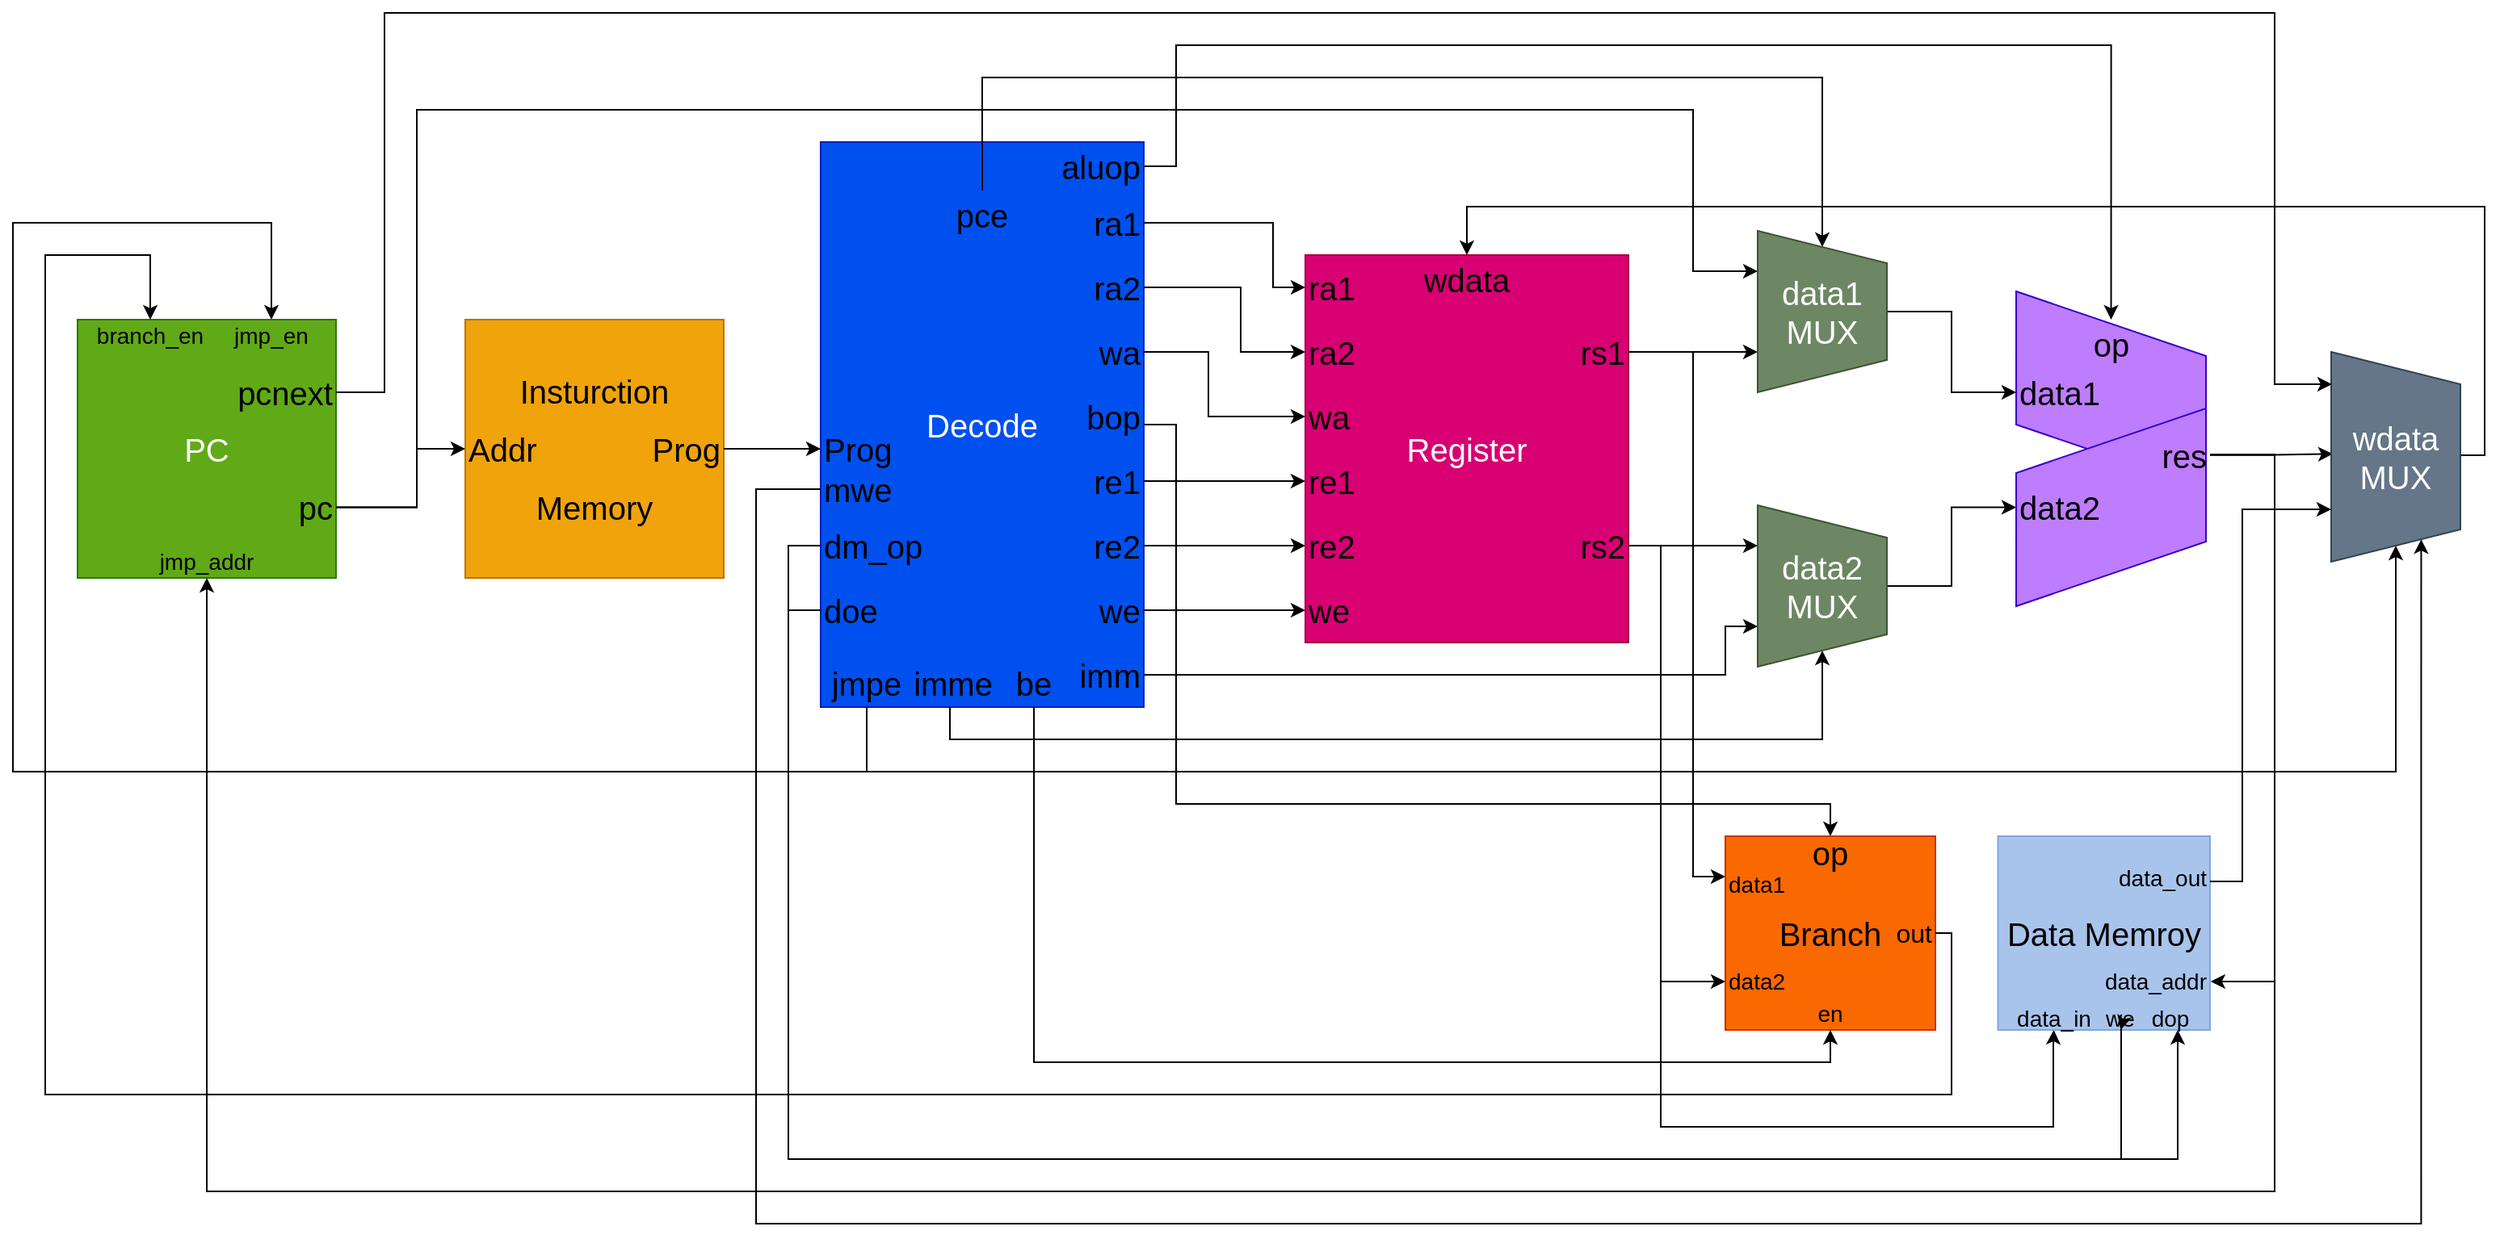 <mxfile version="20.2.3" type="device"><diagram id="uWxy4s3rSL8o_sWEfbQn" name="Page-1"><mxGraphModel dx="2585" dy="1573" grid="1" gridSize="10" guides="1" tooltips="1" connect="1" arrows="1" fold="1" page="1" pageScale="1" pageWidth="1654" pageHeight="1169" math="0" shadow="0"><root><mxCell id="0"/><mxCell id="1" parent="0"/><mxCell id="DsI4-tynYsIXi0B-EyCa-37" value="" style="shape=parallelogram;perimeter=parallelogramPerimeter;whiteSpace=wrap;html=1;fixedSize=1;fontSize=20;rotation=90;size=40.02;flipV=1;flipH=1;fillColor=#BE7DFF;fontColor=#ffffff;strokeColor=#3700CC;" parent="1" vertex="1"><mxGeometry x="1297.5" y="465" width="122.52" height="117.5" as="geometry"/></mxCell><mxCell id="zIoGAZW1AFg1LhvJsN-u-2" style="edgeStyle=orthogonalEdgeStyle;rounded=0;orthogonalLoop=1;jettySize=auto;html=1;entryX=0.5;entryY=0;entryDx=0;entryDy=0;fontSize=14;" parent="1" source="DsI4-tynYsIXi0B-EyCa-2" target="DsI4-tynYsIXi0B-EyCa-87" edge="1"><mxGeometry relative="1" as="geometry"><Array as="points"><mxPoint x="780" y="545"/><mxPoint x="780" y="780"/><mxPoint x="1185" y="780"/></Array></mxGeometry></mxCell><mxCell id="DsI4-tynYsIXi0B-EyCa-2" value="Decode" style="rounded=0;whiteSpace=wrap;html=1;fontSize=20;fillColor=#0050ef;fontColor=#ffffff;strokeColor=#001DBC;" parent="1" vertex="1"><mxGeometry x="560" y="370" width="200" height="350" as="geometry"/></mxCell><mxCell id="DsI4-tynYsIXi0B-EyCa-60" style="edgeStyle=orthogonalEdgeStyle;rounded=0;orthogonalLoop=1;jettySize=auto;html=1;entryX=0.5;entryY=0;entryDx=0;entryDy=0;fontSize=14;" parent="1" source="DsI4-tynYsIXi0B-EyCa-3" target="DsI4-tynYsIXi0B-EyCa-47" edge="1"><mxGeometry relative="1" as="geometry"><Array as="points"><mxPoint x="588" y="760"/><mxPoint x="60" y="760"/><mxPoint x="60" y="420"/><mxPoint x="220" y="420"/></Array></mxGeometry></mxCell><mxCell id="DsI4-tynYsIXi0B-EyCa-109" style="edgeStyle=orthogonalEdgeStyle;rounded=0;orthogonalLoop=1;jettySize=auto;html=1;entryX=1;entryY=0.5;entryDx=0;entryDy=0;fontSize=16;fontColor=#000000;" parent="1" source="DsI4-tynYsIXi0B-EyCa-3" target="DsI4-tynYsIXi0B-EyCa-91" edge="1"><mxGeometry relative="1" as="geometry"><Array as="points"><mxPoint x="588" y="760"/><mxPoint x="1535" y="760"/></Array></mxGeometry></mxCell><mxCell id="DsI4-tynYsIXi0B-EyCa-3" value="jmpe" style="text;html=1;strokeColor=none;fillColor=none;align=center;verticalAlign=middle;whiteSpace=wrap;rounded=0;fontSize=20;" parent="1" vertex="1"><mxGeometry x="560" y="690" width="57" height="30" as="geometry"/></mxCell><mxCell id="DsI4-tynYsIXi0B-EyCa-61" style="edgeStyle=orthogonalEdgeStyle;rounded=0;orthogonalLoop=1;jettySize=auto;html=1;entryX=0;entryY=0.5;entryDx=0;entryDy=0;fontSize=14;fontColor=#000000;" parent="1" source="DsI4-tynYsIXi0B-EyCa-4" target="DsI4-tynYsIXi0B-EyCa-25" edge="1"><mxGeometry relative="1" as="geometry"><Array as="points"><mxPoint x="660" y="330"/><mxPoint x="1180" y="330"/></Array></mxGeometry></mxCell><mxCell id="DsI4-tynYsIXi0B-EyCa-4" value="pce" style="text;html=1;strokeColor=none;fillColor=none;align=center;verticalAlign=middle;whiteSpace=wrap;rounded=0;fontSize=20;" parent="1" vertex="1"><mxGeometry x="637" y="400" width="46" height="30" as="geometry"/></mxCell><mxCell id="DsI4-tynYsIXi0B-EyCa-68" style="edgeStyle=orthogonalEdgeStyle;rounded=0;orthogonalLoop=1;jettySize=auto;html=1;entryX=0;entryY=0.5;entryDx=0;entryDy=0;fontSize=14;fontColor=#000000;" parent="1" source="DsI4-tynYsIXi0B-EyCa-5" target="DsI4-tynYsIXi0B-EyCa-16" edge="1"><mxGeometry relative="1" as="geometry"><Array as="points"><mxPoint x="840" y="420"/><mxPoint x="840" y="460"/></Array></mxGeometry></mxCell><mxCell id="DsI4-tynYsIXi0B-EyCa-5" value="ra1" style="text;html=1;strokeColor=none;fillColor=none;align=right;verticalAlign=middle;whiteSpace=wrap;rounded=0;fontSize=20;" parent="1" vertex="1"><mxGeometry x="700" y="405" width="60" height="30" as="geometry"/></mxCell><mxCell id="DsI4-tynYsIXi0B-EyCa-69" style="edgeStyle=orthogonalEdgeStyle;rounded=0;orthogonalLoop=1;jettySize=auto;html=1;entryX=0;entryY=0.5;entryDx=0;entryDy=0;fontSize=14;fontColor=#000000;" parent="1" source="DsI4-tynYsIXi0B-EyCa-6" target="DsI4-tynYsIXi0B-EyCa-17" edge="1"><mxGeometry relative="1" as="geometry"><Array as="points"><mxPoint x="820" y="460"/><mxPoint x="820" y="500"/></Array></mxGeometry></mxCell><mxCell id="DsI4-tynYsIXi0B-EyCa-6" value="ra2" style="text;html=1;strokeColor=none;fillColor=none;align=right;verticalAlign=middle;whiteSpace=wrap;rounded=0;fontSize=20;" parent="1" vertex="1"><mxGeometry x="700" y="445" width="60" height="30" as="geometry"/></mxCell><mxCell id="DsI4-tynYsIXi0B-EyCa-70" style="edgeStyle=orthogonalEdgeStyle;rounded=0;orthogonalLoop=1;jettySize=auto;html=1;entryX=0;entryY=0.5;entryDx=0;entryDy=0;fontSize=14;fontColor=#000000;" parent="1" source="DsI4-tynYsIXi0B-EyCa-7" target="DsI4-tynYsIXi0B-EyCa-18" edge="1"><mxGeometry relative="1" as="geometry"><Array as="points"><mxPoint x="800" y="500"/><mxPoint x="800" y="540"/></Array></mxGeometry></mxCell><mxCell id="DsI4-tynYsIXi0B-EyCa-7" value="wa" style="text;html=1;strokeColor=none;fillColor=none;align=right;verticalAlign=middle;whiteSpace=wrap;rounded=0;fontSize=20;" parent="1" vertex="1"><mxGeometry x="700" y="485" width="60" height="30" as="geometry"/></mxCell><mxCell id="DsI4-tynYsIXi0B-EyCa-78" style="edgeStyle=orthogonalEdgeStyle;rounded=0;orthogonalLoop=1;jettySize=auto;html=1;entryX=0.5;entryY=0;entryDx=0;entryDy=0;fontSize=14;fontColor=#000000;exitX=1;exitY=0.5;exitDx=0;exitDy=0;" parent="1" source="DsI4-tynYsIXi0B-EyCa-8" target="DsI4-tynYsIXi0B-EyCa-38" edge="1"><mxGeometry relative="1" as="geometry"><Array as="points"><mxPoint x="780" y="385"/><mxPoint x="780" y="310"/><mxPoint x="1359" y="310"/></Array></mxGeometry></mxCell><mxCell id="DsI4-tynYsIXi0B-EyCa-8" value="aluop" style="text;html=1;strokeColor=none;fillColor=none;align=right;verticalAlign=middle;whiteSpace=wrap;rounded=0;fontSize=20;" parent="1" vertex="1"><mxGeometry x="700" y="370" width="60" height="30" as="geometry"/></mxCell><mxCell id="DsI4-tynYsIXi0B-EyCa-71" style="edgeStyle=orthogonalEdgeStyle;rounded=0;orthogonalLoop=1;jettySize=auto;html=1;fontSize=14;fontColor=#000000;" parent="1" source="DsI4-tynYsIXi0B-EyCa-9" target="DsI4-tynYsIXi0B-EyCa-19" edge="1"><mxGeometry relative="1" as="geometry"/></mxCell><mxCell id="DsI4-tynYsIXi0B-EyCa-9" value="re1" style="text;html=1;strokeColor=none;fillColor=none;align=right;verticalAlign=middle;whiteSpace=wrap;rounded=0;fontSize=20;" parent="1" vertex="1"><mxGeometry x="700" y="565" width="60" height="30" as="geometry"/></mxCell><mxCell id="DsI4-tynYsIXi0B-EyCa-72" style="edgeStyle=orthogonalEdgeStyle;rounded=0;orthogonalLoop=1;jettySize=auto;html=1;fontSize=14;fontColor=#000000;" parent="1" source="DsI4-tynYsIXi0B-EyCa-10" target="DsI4-tynYsIXi0B-EyCa-20" edge="1"><mxGeometry relative="1" as="geometry"/></mxCell><mxCell id="DsI4-tynYsIXi0B-EyCa-10" value="re2" style="text;html=1;strokeColor=none;fillColor=none;align=right;verticalAlign=middle;whiteSpace=wrap;rounded=0;fontSize=20;" parent="1" vertex="1"><mxGeometry x="700" y="605" width="60" height="30" as="geometry"/></mxCell><mxCell id="DsI4-tynYsIXi0B-EyCa-73" style="edgeStyle=orthogonalEdgeStyle;rounded=0;orthogonalLoop=1;jettySize=auto;html=1;entryX=0;entryY=0.5;entryDx=0;entryDy=0;fontSize=14;fontColor=#000000;" parent="1" source="DsI4-tynYsIXi0B-EyCa-11" target="DsI4-tynYsIXi0B-EyCa-21" edge="1"><mxGeometry relative="1" as="geometry"/></mxCell><mxCell id="DsI4-tynYsIXi0B-EyCa-11" value="we" style="text;html=1;strokeColor=none;fillColor=none;align=right;verticalAlign=middle;whiteSpace=wrap;rounded=0;fontSize=20;" parent="1" vertex="1"><mxGeometry x="700" y="645" width="60" height="30" as="geometry"/></mxCell><mxCell id="DsI4-tynYsIXi0B-EyCa-75" style="edgeStyle=orthogonalEdgeStyle;rounded=0;orthogonalLoop=1;jettySize=auto;html=1;entryX=0.75;entryY=1;entryDx=0;entryDy=0;fontSize=14;fontColor=#000000;" parent="1" source="DsI4-tynYsIXi0B-EyCa-12" target="DsI4-tynYsIXi0B-EyCa-28" edge="1"><mxGeometry relative="1" as="geometry"><Array as="points"><mxPoint x="1120" y="700"/><mxPoint x="1120" y="670"/></Array></mxGeometry></mxCell><mxCell id="DsI4-tynYsIXi0B-EyCa-12" value="imm" style="text;html=1;strokeColor=none;fillColor=none;align=right;verticalAlign=middle;whiteSpace=wrap;rounded=0;fontSize=20;" parent="1" vertex="1"><mxGeometry x="700" y="685" width="60" height="30" as="geometry"/></mxCell><mxCell id="DsI4-tynYsIXi0B-EyCa-74" style="edgeStyle=orthogonalEdgeStyle;rounded=0;orthogonalLoop=1;jettySize=auto;html=1;entryX=1;entryY=0.5;entryDx=0;entryDy=0;fontSize=14;fontColor=#000000;" parent="1" source="DsI4-tynYsIXi0B-EyCa-13" target="DsI4-tynYsIXi0B-EyCa-28" edge="1"><mxGeometry relative="1" as="geometry"><Array as="points"><mxPoint x="640" y="740"/><mxPoint x="1180" y="740"/></Array></mxGeometry></mxCell><mxCell id="DsI4-tynYsIXi0B-EyCa-13" value="imme" style="text;html=1;strokeColor=none;fillColor=none;align=center;verticalAlign=middle;whiteSpace=wrap;rounded=0;fontSize=20;" parent="1" vertex="1"><mxGeometry x="617" y="690" width="50" height="30" as="geometry"/></mxCell><mxCell id="DsI4-tynYsIXi0B-EyCa-14" value="Register" style="rounded=0;whiteSpace=wrap;html=1;fontSize=20;fillColor=#d80073;fontColor=#ffffff;strokeColor=#A50040;" parent="1" vertex="1"><mxGeometry x="860" y="440" width="200" height="240" as="geometry"/></mxCell><mxCell id="DsI4-tynYsIXi0B-EyCa-16" value="ra1" style="text;html=1;strokeColor=none;fillColor=none;align=left;verticalAlign=middle;whiteSpace=wrap;rounded=0;fontSize=20;" parent="1" vertex="1"><mxGeometry x="860" y="445" width="60" height="30" as="geometry"/></mxCell><mxCell id="DsI4-tynYsIXi0B-EyCa-17" value="ra2" style="text;html=1;strokeColor=none;fillColor=none;align=left;verticalAlign=middle;whiteSpace=wrap;rounded=0;fontSize=20;" parent="1" vertex="1"><mxGeometry x="860" y="485" width="60" height="30" as="geometry"/></mxCell><mxCell id="DsI4-tynYsIXi0B-EyCa-18" value="wa" style="text;html=1;strokeColor=none;fillColor=none;align=left;verticalAlign=middle;whiteSpace=wrap;rounded=0;fontSize=20;" parent="1" vertex="1"><mxGeometry x="860" y="525" width="60" height="30" as="geometry"/></mxCell><mxCell id="DsI4-tynYsIXi0B-EyCa-19" value="re1" style="text;html=1;strokeColor=none;fillColor=none;align=left;verticalAlign=middle;whiteSpace=wrap;rounded=0;fontSize=20;" parent="1" vertex="1"><mxGeometry x="860" y="565" width="60" height="30" as="geometry"/></mxCell><mxCell id="DsI4-tynYsIXi0B-EyCa-20" value="re2" style="text;html=1;strokeColor=none;fillColor=none;align=left;verticalAlign=middle;whiteSpace=wrap;rounded=0;fontSize=20;" parent="1" vertex="1"><mxGeometry x="860" y="605" width="60" height="30" as="geometry"/></mxCell><mxCell id="DsI4-tynYsIXi0B-EyCa-21" value="we" style="text;html=1;strokeColor=none;fillColor=none;align=left;verticalAlign=middle;whiteSpace=wrap;rounded=0;fontSize=20;" parent="1" vertex="1"><mxGeometry x="860" y="645" width="60" height="30" as="geometry"/></mxCell><mxCell id="DsI4-tynYsIXi0B-EyCa-22" value="wdata" style="text;html=1;strokeColor=none;fillColor=none;align=center;verticalAlign=middle;whiteSpace=wrap;rounded=0;fontSize=20;" parent="1" vertex="1"><mxGeometry x="930" y="440" width="60" height="30" as="geometry"/></mxCell><mxCell id="DsI4-tynYsIXi0B-EyCa-65" style="edgeStyle=orthogonalEdgeStyle;rounded=0;orthogonalLoop=1;jettySize=auto;html=1;entryX=0.75;entryY=1;entryDx=0;entryDy=0;fontSize=14;fontColor=#000000;" parent="1" source="DsI4-tynYsIXi0B-EyCa-23" target="DsI4-tynYsIXi0B-EyCa-25" edge="1"><mxGeometry relative="1" as="geometry"/></mxCell><mxCell id="DsI4-tynYsIXi0B-EyCa-103" style="edgeStyle=orthogonalEdgeStyle;rounded=0;orthogonalLoop=1;jettySize=auto;html=1;entryX=0;entryY=0.25;entryDx=0;entryDy=0;fontSize=14;fontColor=#000000;" parent="1" source="DsI4-tynYsIXi0B-EyCa-23" target="DsI4-tynYsIXi0B-EyCa-81" edge="1"><mxGeometry relative="1" as="geometry"><Array as="points"><mxPoint x="1100" y="500"/><mxPoint x="1100" y="825"/></Array></mxGeometry></mxCell><mxCell id="DsI4-tynYsIXi0B-EyCa-23" value="rs1" style="text;html=1;strokeColor=none;fillColor=none;align=right;verticalAlign=middle;whiteSpace=wrap;rounded=0;fontSize=20;" parent="1" vertex="1"><mxGeometry x="1000" y="485" width="60" height="30" as="geometry"/></mxCell><mxCell id="DsI4-tynYsIXi0B-EyCa-63" style="edgeStyle=orthogonalEdgeStyle;rounded=0;orthogonalLoop=1;jettySize=auto;html=1;entryX=0.25;entryY=1;entryDx=0;entryDy=0;fontSize=14;fontColor=#000000;" parent="1" source="DsI4-tynYsIXi0B-EyCa-24" target="DsI4-tynYsIXi0B-EyCa-28" edge="1"><mxGeometry relative="1" as="geometry"/></mxCell><mxCell id="DsI4-tynYsIXi0B-EyCa-104" style="edgeStyle=orthogonalEdgeStyle;rounded=0;orthogonalLoop=1;jettySize=auto;html=1;entryX=0;entryY=0.5;entryDx=0;entryDy=0;fontSize=14;fontColor=#000000;" parent="1" source="DsI4-tynYsIXi0B-EyCa-24" target="DsI4-tynYsIXi0B-EyCa-82" edge="1"><mxGeometry relative="1" as="geometry"><Array as="points"><mxPoint x="1080" y="620"/><mxPoint x="1080" y="890"/></Array></mxGeometry></mxCell><mxCell id="2jn_o0GaZflMSWUqtk4P-14" style="edgeStyle=orthogonalEdgeStyle;rounded=0;orthogonalLoop=1;jettySize=auto;html=1;entryX=0.5;entryY=1;entryDx=0;entryDy=0;" edge="1" parent="1" source="DsI4-tynYsIXi0B-EyCa-24" target="2jn_o0GaZflMSWUqtk4P-6"><mxGeometry relative="1" as="geometry"><Array as="points"><mxPoint x="1080" y="620"/><mxPoint x="1080" y="980"/><mxPoint x="1323" y="980"/><mxPoint x="1323" y="930"/><mxPoint x="1323" y="930"/></Array></mxGeometry></mxCell><mxCell id="DsI4-tynYsIXi0B-EyCa-24" value="rs2" style="text;html=1;strokeColor=none;fillColor=none;align=right;verticalAlign=middle;whiteSpace=wrap;rounded=0;fontSize=20;" parent="1" vertex="1"><mxGeometry x="1000" y="605" width="60" height="30" as="geometry"/></mxCell><mxCell id="DsI4-tynYsIXi0B-EyCa-76" style="edgeStyle=orthogonalEdgeStyle;rounded=0;orthogonalLoop=1;jettySize=auto;html=1;fontSize=14;fontColor=#000000;" parent="1" source="DsI4-tynYsIXi0B-EyCa-25" target="DsI4-tynYsIXi0B-EyCa-35" edge="1"><mxGeometry relative="1" as="geometry"/></mxCell><mxCell id="DsI4-tynYsIXi0B-EyCa-25" value="data1&lt;br&gt;MUX" style="shape=trapezoid;perimeter=trapezoidPerimeter;whiteSpace=wrap;html=1;fixedSize=1;fontSize=20;rotation=90;horizontal=0;fillColor=#6d8764;fontColor=#ffffff;strokeColor=#3A5431;" parent="1" vertex="1"><mxGeometry x="1130" y="435" width="100" height="80" as="geometry"/></mxCell><mxCell id="DsI4-tynYsIXi0B-EyCa-77" style="edgeStyle=orthogonalEdgeStyle;rounded=0;orthogonalLoop=1;jettySize=auto;html=1;fontSize=14;fontColor=#000000;" parent="1" source="DsI4-tynYsIXi0B-EyCa-28" target="DsI4-tynYsIXi0B-EyCa-36" edge="1"><mxGeometry relative="1" as="geometry"/></mxCell><mxCell id="DsI4-tynYsIXi0B-EyCa-28" value="data2&lt;br&gt;MUX" style="shape=trapezoid;perimeter=trapezoidPerimeter;whiteSpace=wrap;html=1;fixedSize=1;fontSize=20;rotation=90;horizontal=0;fillColor=#6d8764;fontColor=#ffffff;strokeColor=#3A5431;" parent="1" vertex="1"><mxGeometry x="1130" y="605" width="100" height="80" as="geometry"/></mxCell><mxCell id="DsI4-tynYsIXi0B-EyCa-32" value="" style="shape=parallelogram;perimeter=parallelogramPerimeter;whiteSpace=wrap;html=1;fixedSize=1;fontSize=20;rotation=90;size=40.02;flipV=1;fillColor=#BE7DFF;fontColor=#ffffff;strokeColor=#3700CC;" parent="1" vertex="1"><mxGeometry x="1297.5" y="537.5" width="122.52" height="117.5" as="geometry"/></mxCell><mxCell id="DsI4-tynYsIXi0B-EyCa-35" value="data1" style="text;html=1;strokeColor=none;fillColor=none;align=left;verticalAlign=middle;whiteSpace=wrap;rounded=0;fontSize=20;" parent="1" vertex="1"><mxGeometry x="1300" y="510" width="60" height="30" as="geometry"/></mxCell><mxCell id="DsI4-tynYsIXi0B-EyCa-36" value="data2" style="text;html=1;strokeColor=none;fillColor=none;align=left;verticalAlign=middle;whiteSpace=wrap;rounded=0;fontSize=20;" parent="1" vertex="1"><mxGeometry x="1300" y="581.25" width="60" height="30" as="geometry"/></mxCell><mxCell id="DsI4-tynYsIXi0B-EyCa-38" value="op" style="text;html=1;strokeColor=none;fillColor=none;align=center;verticalAlign=middle;whiteSpace=wrap;rounded=0;fontSize=20;" parent="1" vertex="1"><mxGeometry x="1328.76" y="480" width="60" height="30" as="geometry"/></mxCell><mxCell id="DsI4-tynYsIXi0B-EyCa-93" style="edgeStyle=orthogonalEdgeStyle;rounded=0;orthogonalLoop=1;jettySize=auto;html=1;fontSize=14;fontColor=#000000;entryX=0.486;entryY=0.988;entryDx=0;entryDy=0;entryPerimeter=0;" parent="1" source="DsI4-tynYsIXi0B-EyCa-39" target="DsI4-tynYsIXi0B-EyCa-91" edge="1"><mxGeometry relative="1" as="geometry"><Array as="points"><mxPoint x="1460" y="564"/><mxPoint x="1496" y="563"/></Array></mxGeometry></mxCell><mxCell id="DsI4-tynYsIXi0B-EyCa-106" style="edgeStyle=orthogonalEdgeStyle;rounded=0;orthogonalLoop=1;jettySize=auto;html=1;entryX=0.5;entryY=1;entryDx=0;entryDy=0;fontSize=14;fontColor=#000000;" parent="1" source="DsI4-tynYsIXi0B-EyCa-39" target="DsI4-tynYsIXi0B-EyCa-49" edge="1"><mxGeometry relative="1" as="geometry"><Array as="points"><mxPoint x="1460" y="564"/><mxPoint x="1460" y="1020"/><mxPoint x="180" y="1020"/></Array></mxGeometry></mxCell><mxCell id="2jn_o0GaZflMSWUqtk4P-13" style="edgeStyle=orthogonalEdgeStyle;rounded=0;orthogonalLoop=1;jettySize=auto;html=1;entryX=1.009;entryY=0.451;entryDx=0;entryDy=0;entryPerimeter=0;" edge="1" parent="1" source="DsI4-tynYsIXi0B-EyCa-39" target="2jn_o0GaZflMSWUqtk4P-7"><mxGeometry relative="1" as="geometry"><Array as="points"><mxPoint x="1460" y="564"/><mxPoint x="1460" y="890"/><mxPoint x="1420" y="890"/></Array></mxGeometry></mxCell><mxCell id="DsI4-tynYsIXi0B-EyCa-39" value="res" style="text;html=1;strokeColor=none;fillColor=none;align=right;verticalAlign=middle;whiteSpace=wrap;rounded=0;fontSize=20;" parent="1" vertex="1"><mxGeometry x="1360" y="546.25" width="60" height="35" as="geometry"/></mxCell><mxCell id="DsI4-tynYsIXi0B-EyCa-41" value="Insturction&lt;br&gt;&lt;br&gt;&lt;br&gt;Memory" style="rounded=0;whiteSpace=wrap;html=1;fontSize=20;fillColor=#f0a30a;fontColor=#000000;strokeColor=#BD7000;" parent="1" vertex="1"><mxGeometry x="340" y="480" width="160" height="160" as="geometry"/></mxCell><mxCell id="DsI4-tynYsIXi0B-EyCa-42" value="Addr" style="text;html=1;strokeColor=none;fillColor=none;align=left;verticalAlign=middle;whiteSpace=wrap;rounded=0;fontSize=20;fontColor=#000000;" parent="1" vertex="1"><mxGeometry x="340" y="545" width="60" height="30" as="geometry"/></mxCell><mxCell id="DsI4-tynYsIXi0B-EyCa-55" style="edgeStyle=orthogonalEdgeStyle;rounded=0;orthogonalLoop=1;jettySize=auto;html=1;entryX=0;entryY=0.5;entryDx=0;entryDy=0;fontSize=14;" parent="1" source="DsI4-tynYsIXi0B-EyCa-43" target="DsI4-tynYsIXi0B-EyCa-44" edge="1"><mxGeometry relative="1" as="geometry"/></mxCell><mxCell id="DsI4-tynYsIXi0B-EyCa-43" value="Prog" style="text;html=1;strokeColor=none;fillColor=none;align=right;verticalAlign=middle;whiteSpace=wrap;rounded=0;fontSize=20;fontColor=#000000;" parent="1" vertex="1"><mxGeometry x="440" y="545" width="60" height="30" as="geometry"/></mxCell><mxCell id="DsI4-tynYsIXi0B-EyCa-44" value="Prog" style="text;html=1;strokeColor=none;fillColor=none;align=left;verticalAlign=middle;whiteSpace=wrap;rounded=0;fontSize=20;" parent="1" vertex="1"><mxGeometry x="560" y="545" width="60" height="30" as="geometry"/></mxCell><mxCell id="DsI4-tynYsIXi0B-EyCa-45" value="PC" style="rounded=0;whiteSpace=wrap;html=1;fontSize=20;fillColor=#60a917;fontColor=#ffffff;strokeColor=#2D7600;" parent="1" vertex="1"><mxGeometry x="100" y="480" width="160" height="160" as="geometry"/></mxCell><mxCell id="DsI4-tynYsIXi0B-EyCa-52" style="edgeStyle=orthogonalEdgeStyle;rounded=0;orthogonalLoop=1;jettySize=auto;html=1;entryX=0;entryY=0.5;entryDx=0;entryDy=0;fontSize=14;" parent="1" source="DsI4-tynYsIXi0B-EyCa-46" target="DsI4-tynYsIXi0B-EyCa-42" edge="1"><mxGeometry relative="1" as="geometry"><Array as="points"><mxPoint x="310" y="596"/><mxPoint x="310" y="560"/></Array></mxGeometry></mxCell><mxCell id="DsI4-tynYsIXi0B-EyCa-67" style="edgeStyle=orthogonalEdgeStyle;rounded=0;orthogonalLoop=1;jettySize=auto;html=1;entryX=0.25;entryY=1;entryDx=0;entryDy=0;fontSize=14;fontColor=#000000;" parent="1" source="DsI4-tynYsIXi0B-EyCa-46" target="DsI4-tynYsIXi0B-EyCa-25" edge="1"><mxGeometry relative="1" as="geometry"><Array as="points"><mxPoint x="310" y="596"/><mxPoint x="310" y="350"/><mxPoint x="1100" y="350"/><mxPoint x="1100" y="450"/></Array></mxGeometry></mxCell><mxCell id="DsI4-tynYsIXi0B-EyCa-46" value="pc" style="text;html=1;strokeColor=none;fillColor=none;align=right;verticalAlign=middle;whiteSpace=wrap;rounded=0;fontSize=20;" parent="1" vertex="1"><mxGeometry x="230" y="581.25" width="30" height="30" as="geometry"/></mxCell><mxCell id="DsI4-tynYsIXi0B-EyCa-47" value="jmp_en" style="text;html=1;strokeColor=none;fillColor=none;align=center;verticalAlign=middle;whiteSpace=wrap;rounded=0;fontSize=14;" parent="1" vertex="1"><mxGeometry x="190" y="480" width="60" height="20" as="geometry"/></mxCell><mxCell id="DsI4-tynYsIXi0B-EyCa-49" value="jmp_addr" style="text;html=1;strokeColor=none;fillColor=none;align=center;verticalAlign=middle;whiteSpace=wrap;rounded=0;fontSize=14;" parent="1" vertex="1"><mxGeometry x="135" y="620" width="90" height="20" as="geometry"/></mxCell><mxCell id="DsI4-tynYsIXi0B-EyCa-50" value="branch_en" style="text;html=1;strokeColor=none;fillColor=none;align=center;verticalAlign=middle;whiteSpace=wrap;rounded=0;fontSize=14;" parent="1" vertex="1"><mxGeometry x="110" y="480" width="70" height="20" as="geometry"/></mxCell><mxCell id="DsI4-tynYsIXi0B-EyCa-51" value="Branch" style="rounded=0;whiteSpace=wrap;html=1;fontSize=20;fillColor=#fa6800;fontColor=#000000;strokeColor=#C73500;" parent="1" vertex="1"><mxGeometry x="1120" y="800" width="130" height="120" as="geometry"/></mxCell><mxCell id="DsI4-tynYsIXi0B-EyCa-98" style="edgeStyle=orthogonalEdgeStyle;rounded=0;orthogonalLoop=1;jettySize=auto;html=1;entryX=0.5;entryY=0;entryDx=0;entryDy=0;fontSize=14;fontColor=#000000;" parent="1" source="DsI4-tynYsIXi0B-EyCa-90" target="DsI4-tynYsIXi0B-EyCa-50" edge="1"><mxGeometry relative="1" as="geometry"><Array as="points"><mxPoint x="1260" y="860"/><mxPoint x="1260" y="960"/><mxPoint x="80" y="960"/><mxPoint x="80" y="440"/><mxPoint x="145" y="440"/></Array></mxGeometry></mxCell><mxCell id="DsI4-tynYsIXi0B-EyCa-95" style="edgeStyle=orthogonalEdgeStyle;rounded=0;orthogonalLoop=1;jettySize=auto;html=1;entryX=0.5;entryY=0;entryDx=0;entryDy=0;fontSize=14;fontColor=#000000;" parent="1" target="DsI4-tynYsIXi0B-EyCa-22" edge="1"><mxGeometry relative="1" as="geometry"><mxPoint x="1575" y="564" as="sourcePoint"/><Array as="points"><mxPoint x="1590" y="564"/><mxPoint x="1590" y="410"/><mxPoint x="960" y="410"/></Array></mxGeometry></mxCell><mxCell id="DsI4-tynYsIXi0B-EyCa-91" value="wdata&lt;br&gt;MUX" style="shape=trapezoid;perimeter=trapezoidPerimeter;whiteSpace=wrap;html=1;fixedSize=1;fontSize=20;rotation=90;horizontal=0;fillColor=#647687;fontColor=#ffffff;strokeColor=#314354;" parent="1" vertex="1"><mxGeometry x="1470" y="525" width="130" height="80" as="geometry"/></mxCell><mxCell id="DsI4-tynYsIXi0B-EyCa-102" style="edgeStyle=orthogonalEdgeStyle;rounded=0;orthogonalLoop=1;jettySize=auto;html=1;fontSize=14;fontColor=#000000;entryX=0.157;entryY=0.994;entryDx=0;entryDy=0;entryPerimeter=0;" parent="1" source="DsI4-tynYsIXi0B-EyCa-100" target="DsI4-tynYsIXi0B-EyCa-91" edge="1"><mxGeometry relative="1" as="geometry"><Array as="points"><mxPoint x="290" y="525"/><mxPoint x="290" y="290"/><mxPoint x="1460" y="290"/><mxPoint x="1460" y="520"/><mxPoint x="1496" y="520"/></Array></mxGeometry></mxCell><mxCell id="DsI4-tynYsIXi0B-EyCa-100" value="pcnext" style="text;html=1;strokeColor=none;fillColor=none;align=right;verticalAlign=middle;whiteSpace=wrap;rounded=0;fontSize=20;" parent="1" vertex="1"><mxGeometry x="200" y="510" width="60" height="30" as="geometry"/></mxCell><mxCell id="zIoGAZW1AFg1LhvJsN-u-1" value="bop" style="text;html=1;strokeColor=none;fillColor=none;align=right;verticalAlign=middle;whiteSpace=wrap;rounded=0;fontSize=20;" parent="1" vertex="1"><mxGeometry x="700" y="525" width="60" height="30" as="geometry"/></mxCell><mxCell id="zIoGAZW1AFg1LhvJsN-u-5" style="edgeStyle=orthogonalEdgeStyle;rounded=0;orthogonalLoop=1;jettySize=auto;html=1;entryX=0.5;entryY=1;entryDx=0;entryDy=0;fontSize=20;" parent="1" source="zIoGAZW1AFg1LhvJsN-u-4" target="zIoGAZW1AFg1LhvJsN-u-3" edge="1"><mxGeometry relative="1" as="geometry"><Array as="points"><mxPoint x="692" y="940"/><mxPoint x="1185" y="940"/></Array></mxGeometry></mxCell><mxCell id="zIoGAZW1AFg1LhvJsN-u-4" value="be" style="text;html=1;strokeColor=none;fillColor=none;align=center;verticalAlign=middle;whiteSpace=wrap;rounded=0;fontSize=20;" parent="1" vertex="1"><mxGeometry x="667" y="690" width="50" height="30" as="geometry"/></mxCell><mxCell id="2jn_o0GaZflMSWUqtk4P-2" value="" style="group" vertex="1" connectable="0" parent="1"><mxGeometry x="1120" y="800" width="130" height="120" as="geometry"/></mxCell><mxCell id="DsI4-tynYsIXi0B-EyCa-81" value="data1" style="text;html=1;strokeColor=none;fillColor=none;align=left;verticalAlign=middle;whiteSpace=wrap;rounded=0;fontSize=14;fontColor=#000000;" parent="2jn_o0GaZflMSWUqtk4P-2" vertex="1"><mxGeometry y="20" width="60" height="20" as="geometry"/></mxCell><mxCell id="DsI4-tynYsIXi0B-EyCa-82" value="data2" style="text;html=1;strokeColor=none;fillColor=none;align=left;verticalAlign=middle;whiteSpace=wrap;rounded=0;fontSize=14;fontColor=#000000;" parent="2jn_o0GaZflMSWUqtk4P-2" vertex="1"><mxGeometry y="80" width="60" height="20" as="geometry"/></mxCell><mxCell id="DsI4-tynYsIXi0B-EyCa-87" value="op" style="text;html=1;strokeColor=none;fillColor=none;align=center;verticalAlign=middle;whiteSpace=wrap;rounded=0;fontSize=20;fontColor=#000000;" parent="2jn_o0GaZflMSWUqtk4P-2" vertex="1"><mxGeometry x="35" width="60" height="20" as="geometry"/></mxCell><mxCell id="DsI4-tynYsIXi0B-EyCa-90" value="out" style="text;html=1;strokeColor=none;fillColor=none;align=right;verticalAlign=middle;whiteSpace=wrap;rounded=0;fontSize=16;fontColor=#000000;" parent="2jn_o0GaZflMSWUqtk4P-2" vertex="1"><mxGeometry x="70" y="42.5" width="60" height="35" as="geometry"/></mxCell><mxCell id="zIoGAZW1AFg1LhvJsN-u-3" value="en" style="text;html=1;strokeColor=none;fillColor=none;align=center;verticalAlign=middle;whiteSpace=wrap;rounded=0;fontSize=14;fontColor=#000000;" parent="2jn_o0GaZflMSWUqtk4P-2" vertex="1"><mxGeometry x="50" y="100" width="30" height="20" as="geometry"/></mxCell><mxCell id="2jn_o0GaZflMSWUqtk4P-12" value="" style="group" vertex="1" connectable="0" parent="1"><mxGeometry x="1288.76" y="800" width="131.24" height="120" as="geometry"/></mxCell><mxCell id="2jn_o0GaZflMSWUqtk4P-4" value="Data Memroy" style="rounded=0;whiteSpace=wrap;html=1;fontSize=20;fillColor=#A9C4EB;fontColor=#000000;strokeColor=#7EA6E0;" vertex="1" parent="2jn_o0GaZflMSWUqtk4P-12"><mxGeometry width="131.24" height="120" as="geometry"/></mxCell><mxCell id="2jn_o0GaZflMSWUqtk4P-6" value="data_in" style="text;html=1;strokeColor=none;fillColor=none;align=center;verticalAlign=middle;whiteSpace=wrap;rounded=0;fontSize=14;fontColor=#000000;" vertex="1" parent="2jn_o0GaZflMSWUqtk4P-12"><mxGeometry x="13.815" y="105.882" width="41.444" height="14.118" as="geometry"/></mxCell><mxCell id="2jn_o0GaZflMSWUqtk4P-7" value="data_addr" style="text;html=1;strokeColor=none;fillColor=none;align=right;verticalAlign=middle;whiteSpace=wrap;rounded=0;fontSize=14;fontColor=#000000;" vertex="1" parent="2jn_o0GaZflMSWUqtk4P-12"><mxGeometry x="89.796" y="83.073" width="41.444" height="14.118" as="geometry"/></mxCell><mxCell id="2jn_o0GaZflMSWUqtk4P-8" value="dop" style="text;html=1;strokeColor=none;fillColor=none;align=center;verticalAlign=middle;whiteSpace=wrap;rounded=0;fontSize=14;fontColor=#000000;" vertex="1" parent="2jn_o0GaZflMSWUqtk4P-12"><mxGeometry x="86.341" y="105.882" width="41.444" height="14.118" as="geometry"/></mxCell><mxCell id="2jn_o0GaZflMSWUqtk4P-10" value="we" style="text;html=1;strokeColor=none;fillColor=none;align=center;verticalAlign=middle;whiteSpace=wrap;rounded=0;fontSize=14;fontColor=#000000;" vertex="1" parent="2jn_o0GaZflMSWUqtk4P-12"><mxGeometry x="55.258" y="105.882" width="41.444" height="14.118" as="geometry"/></mxCell><mxCell id="2jn_o0GaZflMSWUqtk4P-11" value="data_out" style="text;html=1;strokeColor=none;fillColor=none;align=right;verticalAlign=middle;whiteSpace=wrap;rounded=0;fontSize=14;fontColor=#000000;" vertex="1" parent="2jn_o0GaZflMSWUqtk4P-12"><mxGeometry x="89.796" y="18.465" width="41.444" height="14.118" as="geometry"/></mxCell><mxCell id="2jn_o0GaZflMSWUqtk4P-18" style="edgeStyle=orthogonalEdgeStyle;rounded=0;orthogonalLoop=1;jettySize=auto;html=1;entryX=0.5;entryY=1;entryDx=0;entryDy=0;" edge="1" parent="1" source="2jn_o0GaZflMSWUqtk4P-15" target="2jn_o0GaZflMSWUqtk4P-10"><mxGeometry relative="1" as="geometry"><mxPoint x="510" y="1090" as="targetPoint"/><Array as="points"><mxPoint x="540" y="660"/><mxPoint x="540" y="1000"/><mxPoint x="1365" y="1000"/><mxPoint x="1365" y="919"/><mxPoint x="1365" y="919"/></Array></mxGeometry></mxCell><mxCell id="2jn_o0GaZflMSWUqtk4P-15" value="doe" style="text;html=1;strokeColor=none;fillColor=none;align=left;verticalAlign=middle;whiteSpace=wrap;rounded=0;fontSize=20;" vertex="1" parent="1"><mxGeometry x="560" y="645" width="57" height="30" as="geometry"/></mxCell><mxCell id="2jn_o0GaZflMSWUqtk4P-19" style="edgeStyle=orthogonalEdgeStyle;rounded=0;orthogonalLoop=1;jettySize=auto;html=1;" edge="1" parent="1" source="2jn_o0GaZflMSWUqtk4P-16"><mxGeometry relative="1" as="geometry"><mxPoint x="1400" y="920" as="targetPoint"/><Array as="points"><mxPoint x="540" y="620"/><mxPoint x="540" y="1000"/><mxPoint x="1400" y="1000"/><mxPoint x="1400" y="920"/></Array></mxGeometry></mxCell><mxCell id="2jn_o0GaZflMSWUqtk4P-16" value="dm_op" style="text;html=1;strokeColor=none;fillColor=none;align=left;verticalAlign=middle;whiteSpace=wrap;rounded=0;fontSize=20;" vertex="1" parent="1"><mxGeometry x="560" y="605" width="57" height="30" as="geometry"/></mxCell><mxCell id="2jn_o0GaZflMSWUqtk4P-26" style="edgeStyle=orthogonalEdgeStyle;rounded=0;orthogonalLoop=1;jettySize=auto;html=1;entryX=0.75;entryY=1;entryDx=0;entryDy=0;" edge="1" parent="1" source="2jn_o0GaZflMSWUqtk4P-11" target="DsI4-tynYsIXi0B-EyCa-91"><mxGeometry relative="1" as="geometry"><mxPoint x="1450" y="590" as="targetPoint"/><Array as="points"><mxPoint x="1440" y="828"/><mxPoint x="1440" y="598"/></Array></mxGeometry></mxCell><mxCell id="2jn_o0GaZflMSWUqtk4P-28" style="edgeStyle=orthogonalEdgeStyle;rounded=0;orthogonalLoop=1;jettySize=auto;html=1;exitX=0;exitY=0.5;exitDx=0;exitDy=0;entryX=1;entryY=0.25;entryDx=0;entryDy=0;" edge="1" parent="1" source="2jn_o0GaZflMSWUqtk4P-27" target="DsI4-tynYsIXi0B-EyCa-91"><mxGeometry relative="1" as="geometry"><mxPoint x="1550" y="620" as="targetPoint"/><Array as="points"><mxPoint x="520" y="585"/><mxPoint x="520" y="1040"/><mxPoint x="1551" y="1040"/></Array></mxGeometry></mxCell><mxCell id="2jn_o0GaZflMSWUqtk4P-27" value="mwe" style="text;html=1;strokeColor=none;fillColor=none;align=left;verticalAlign=middle;whiteSpace=wrap;rounded=0;fontSize=20;" vertex="1" parent="1"><mxGeometry x="560" y="570" width="57" height="30" as="geometry"/></mxCell></root></mxGraphModel></diagram></mxfile>